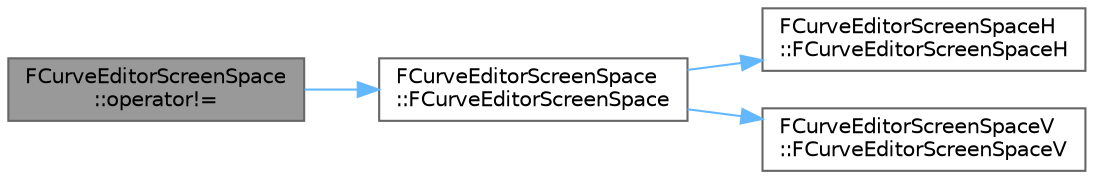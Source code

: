 digraph "FCurveEditorScreenSpace::operator!="
{
 // INTERACTIVE_SVG=YES
 // LATEX_PDF_SIZE
  bgcolor="transparent";
  edge [fontname=Helvetica,fontsize=10,labelfontname=Helvetica,labelfontsize=10];
  node [fontname=Helvetica,fontsize=10,shape=box,height=0.2,width=0.4];
  rankdir="LR";
  Node1 [id="Node000001",label="FCurveEditorScreenSpace\l::operator!=",height=0.2,width=0.4,color="gray40", fillcolor="grey60", style="filled", fontcolor="black",tooltip=" "];
  Node1 -> Node2 [id="edge1_Node000001_Node000002",color="steelblue1",style="solid",tooltip=" "];
  Node2 [id="Node000002",label="FCurveEditorScreenSpace\l::FCurveEditorScreenSpace",height=0.2,width=0.4,color="grey40", fillcolor="white", style="filled",URL="$d5/d47/structFCurveEditorScreenSpace.html#ad3a319c2da7fd382796d3296e0be1537",tooltip="Construction from a physical size, and input/output range."];
  Node2 -> Node3 [id="edge2_Node000002_Node000003",color="steelblue1",style="solid",tooltip=" "];
  Node3 [id="Node000003",label="FCurveEditorScreenSpaceH\l::FCurveEditorScreenSpaceH",height=0.2,width=0.4,color="grey40", fillcolor="white", style="filled",URL="$dd/d2d/structFCurveEditorScreenSpaceH.html#aa003e3a279d01456c0b9f5da41026291",tooltip="Construction from a physical size, and input/output range."];
  Node2 -> Node4 [id="edge3_Node000002_Node000004",color="steelblue1",style="solid",tooltip=" "];
  Node4 [id="Node000004",label="FCurveEditorScreenSpaceV\l::FCurveEditorScreenSpaceV",height=0.2,width=0.4,color="grey40", fillcolor="white", style="filled",URL="$de/d27/structFCurveEditorScreenSpaceV.html#a8fae86068eb34a1b0703b74910deb4de",tooltip="Construction from a physical size, and input/output range."];
}
